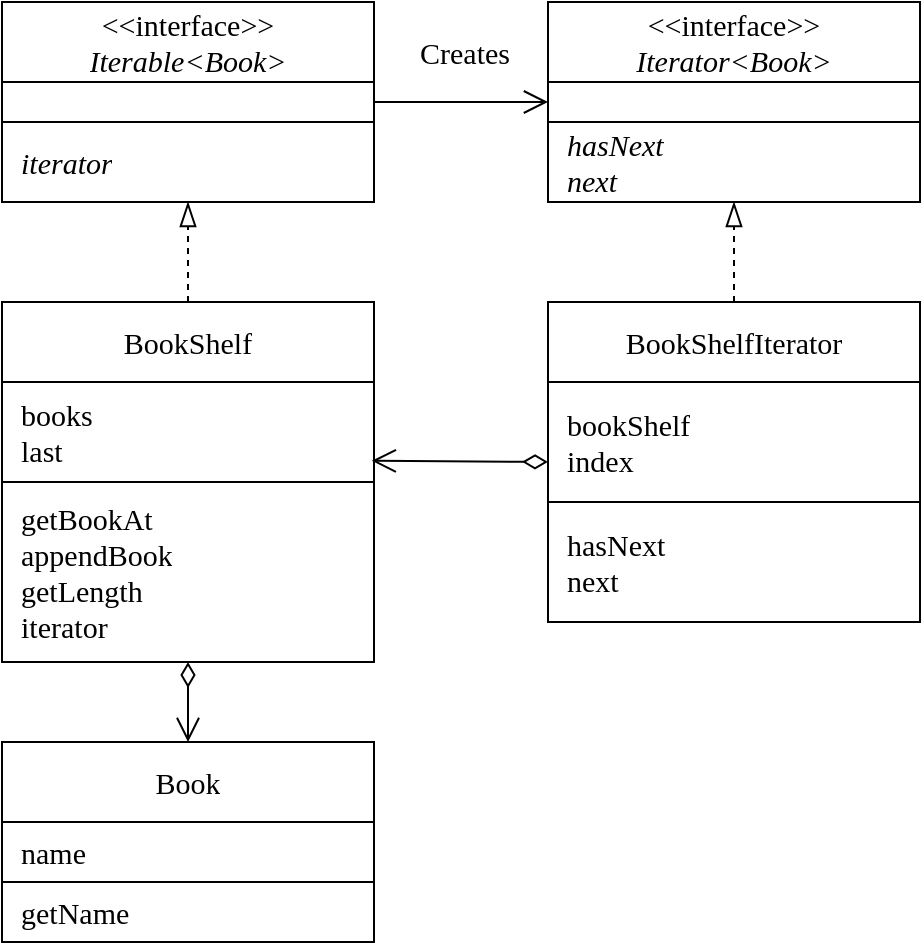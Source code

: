 <mxfile>
    <diagram id="r8NUwnlav2hCjAIgy-sD" name="Page-1">
        <mxGraphModel dx="743" dy="795" grid="0" gridSize="10" guides="1" tooltips="1" connect="1" arrows="1" fold="1" page="1" pageScale="1" pageWidth="827" pageHeight="1169" math="0" shadow="0">
            <root>
                <mxCell id="0"/>
                <mxCell id="1" parent="0"/>
                <mxCell id="16" style="edgeStyle=none;html=1;exitX=1;exitY=0.5;exitDx=0;exitDy=0;entryX=0;entryY=0.5;entryDx=0;entryDy=0;fontFamily=Georgia;fontSize=15;endArrow=open;endFill=0;rounded=0;endSize=10;startSize=10;" parent="1" source="2" target="12" edge="1">
                    <mxGeometry relative="1" as="geometry"/>
                </mxCell>
                <mxCell id="2" value="" style="shape=table;startSize=0;container=1;collapsible=0;childLayout=tableLayout;fontFamily=Georgia;fontSize=15;rounded=0;" parent="1" vertex="1">
                    <mxGeometry x="194" y="180" width="186" height="100" as="geometry"/>
                </mxCell>
                <mxCell id="3" value="" style="shape=tableRow;horizontal=0;startSize=0;swimlaneHead=0;swimlaneBody=0;top=0;left=0;bottom=0;right=0;collapsible=0;dropTarget=0;fillColor=none;points=[[0,0.5],[1,0.5]];portConstraint=eastwest;fontFamily=Georgia;fontSize=15;rounded=0;" parent="2" vertex="1">
                    <mxGeometry width="186" height="40" as="geometry"/>
                </mxCell>
                <mxCell id="4" value="&amp;lt;&amp;lt;interface&amp;gt;&amp;gt;&lt;br style=&quot;font-size: 15px;&quot;&gt;&lt;i style=&quot;font-size: 15px;&quot;&gt;Iterable&amp;lt;Book&amp;gt;&lt;/i&gt;" style="shape=partialRectangle;html=1;whiteSpace=wrap;connectable=0;overflow=hidden;fillColor=none;top=0;left=0;bottom=0;right=0;pointerEvents=1;fontFamily=Georgia;fontSize=15;rounded=0;" parent="3" vertex="1">
                    <mxGeometry width="186" height="40" as="geometry">
                        <mxRectangle width="186" height="40" as="alternateBounds"/>
                    </mxGeometry>
                </mxCell>
                <mxCell id="5" value="" style="shape=tableRow;horizontal=0;startSize=0;swimlaneHead=0;swimlaneBody=0;top=0;left=0;bottom=0;right=0;collapsible=0;dropTarget=0;fillColor=none;points=[[0,0.5],[1,0.5]];portConstraint=eastwest;fontFamily=Georgia;fontSize=15;rounded=0;" parent="2" vertex="1">
                    <mxGeometry y="40" width="186" height="20" as="geometry"/>
                </mxCell>
                <mxCell id="6" value="" style="shape=partialRectangle;html=1;whiteSpace=wrap;connectable=0;overflow=hidden;fillColor=none;top=0;left=0;bottom=0;right=0;pointerEvents=1;fontFamily=Georgia;fontSize=15;align=left;rounded=0;" parent="5" vertex="1">
                    <mxGeometry width="186" height="20" as="geometry">
                        <mxRectangle width="186" height="20" as="alternateBounds"/>
                    </mxGeometry>
                </mxCell>
                <mxCell id="7" value="" style="shape=tableRow;horizontal=0;startSize=0;swimlaneHead=0;swimlaneBody=0;top=0;left=0;bottom=0;right=0;collapsible=0;dropTarget=0;fillColor=none;points=[[0,0.5],[1,0.5]];portConstraint=eastwest;fontFamily=Georgia;fontSize=15;rounded=0;" parent="2" vertex="1">
                    <mxGeometry y="60" width="186" height="40" as="geometry"/>
                </mxCell>
                <mxCell id="8" value="&lt;i&gt;&amp;nbsp; iterator&lt;/i&gt;" style="shape=partialRectangle;html=1;whiteSpace=wrap;connectable=0;overflow=hidden;fillColor=none;top=0;left=0;bottom=0;right=0;pointerEvents=1;fontFamily=Georgia;align=left;fontSize=15;rounded=0;" parent="7" vertex="1">
                    <mxGeometry width="186" height="40" as="geometry">
                        <mxRectangle width="186" height="40" as="alternateBounds"/>
                    </mxGeometry>
                </mxCell>
                <mxCell id="9" value="" style="shape=table;startSize=0;container=1;collapsible=0;childLayout=tableLayout;fontFamily=Georgia;fontSize=15;rounded=0;" parent="1" vertex="1">
                    <mxGeometry x="467" y="180" width="186" height="100" as="geometry"/>
                </mxCell>
                <mxCell id="10" value="" style="shape=tableRow;horizontal=0;startSize=0;swimlaneHead=0;swimlaneBody=0;top=0;left=0;bottom=0;right=0;collapsible=0;dropTarget=0;fillColor=none;points=[[0,0.5],[1,0.5]];portConstraint=eastwest;fontFamily=Georgia;fontSize=15;rounded=0;" parent="9" vertex="1">
                    <mxGeometry width="186" height="40" as="geometry"/>
                </mxCell>
                <mxCell id="11" value="&amp;lt;&amp;lt;interface&amp;gt;&amp;gt;&lt;br style=&quot;font-size: 15px;&quot;&gt;&lt;i style=&quot;font-size: 15px;&quot;&gt;Iterator&amp;lt;Book&amp;gt;&lt;/i&gt;" style="shape=partialRectangle;html=1;whiteSpace=wrap;connectable=0;overflow=hidden;fillColor=none;top=0;left=0;bottom=0;right=0;pointerEvents=1;fontFamily=Georgia;fontSize=15;rounded=0;" parent="10" vertex="1">
                    <mxGeometry width="186" height="40" as="geometry">
                        <mxRectangle width="186" height="40" as="alternateBounds"/>
                    </mxGeometry>
                </mxCell>
                <mxCell id="12" value="" style="shape=tableRow;horizontal=0;startSize=0;swimlaneHead=0;swimlaneBody=0;top=0;left=0;bottom=0;right=0;collapsible=0;dropTarget=0;fillColor=none;points=[[0,0.5],[1,0.5]];portConstraint=eastwest;fontFamily=Georgia;fontSize=15;rounded=0;" parent="9" vertex="1">
                    <mxGeometry y="40" width="186" height="20" as="geometry"/>
                </mxCell>
                <mxCell id="13" value="" style="shape=partialRectangle;html=1;whiteSpace=wrap;connectable=0;overflow=hidden;fillColor=none;top=0;left=0;bottom=0;right=0;pointerEvents=1;fontFamily=Georgia;fontSize=15;align=left;rounded=0;" parent="12" vertex="1">
                    <mxGeometry width="186" height="20" as="geometry">
                        <mxRectangle width="186" height="20" as="alternateBounds"/>
                    </mxGeometry>
                </mxCell>
                <mxCell id="14" value="" style="shape=tableRow;horizontal=0;startSize=0;swimlaneHead=0;swimlaneBody=0;top=0;left=0;bottom=0;right=0;collapsible=0;dropTarget=0;fillColor=none;points=[[0,0.5],[1,0.5]];portConstraint=eastwest;fontFamily=Georgia;fontSize=15;rounded=0;" parent="9" vertex="1">
                    <mxGeometry y="60" width="186" height="40" as="geometry"/>
                </mxCell>
                <mxCell id="15" value="&lt;i&gt;&amp;nbsp; hasNext&lt;br&gt;&amp;nbsp; next&lt;br&gt;&lt;/i&gt;" style="shape=partialRectangle;html=1;whiteSpace=wrap;connectable=0;overflow=hidden;fillColor=none;top=0;left=0;bottom=0;right=0;pointerEvents=1;fontFamily=Georgia;align=left;fontSize=15;rounded=0;" parent="14" vertex="1">
                    <mxGeometry width="186" height="40" as="geometry">
                        <mxRectangle width="186" height="40" as="alternateBounds"/>
                    </mxGeometry>
                </mxCell>
                <mxCell id="17" value="Creates" style="text;html=1;align=center;verticalAlign=middle;resizable=0;points=[];autosize=1;strokeColor=none;fillColor=none;fontSize=15;fontFamily=Georgia;rounded=0;" parent="1" vertex="1">
                    <mxGeometry x="390" y="190" width="70" height="30" as="geometry"/>
                </mxCell>
                <mxCell id="40" style="edgeStyle=none;html=1;exitX=0.5;exitY=0;exitDx=0;exitDy=0;fontFamily=Georgia;fontSize=15;endArrow=blockThin;endFill=0;dashed=1;rounded=0;endSize=10;startSize=10;" parent="1" source="18" target="7" edge="1">
                    <mxGeometry relative="1" as="geometry"/>
                </mxCell>
                <mxCell id="18" value="" style="shape=table;startSize=0;container=1;collapsible=0;childLayout=tableLayout;fontFamily=Georgia;fontSize=15;rounded=0;" parent="1" vertex="1">
                    <mxGeometry x="194" y="330" width="186" height="180" as="geometry"/>
                </mxCell>
                <mxCell id="19" value="" style="shape=tableRow;horizontal=0;startSize=0;swimlaneHead=0;swimlaneBody=0;top=0;left=0;bottom=0;right=0;collapsible=0;dropTarget=0;fillColor=none;points=[[0,0.5],[1,0.5]];portConstraint=eastwest;fontFamily=Georgia;fontSize=15;rounded=0;" parent="18" vertex="1">
                    <mxGeometry width="186" height="40" as="geometry"/>
                </mxCell>
                <mxCell id="20" value="BookShelf" style="shape=partialRectangle;html=1;whiteSpace=wrap;connectable=0;overflow=hidden;fillColor=none;top=0;left=0;bottom=0;right=0;pointerEvents=1;fontFamily=Georgia;fontSize=15;rounded=0;" parent="19" vertex="1">
                    <mxGeometry width="186" height="40" as="geometry">
                        <mxRectangle width="186" height="40" as="alternateBounds"/>
                    </mxGeometry>
                </mxCell>
                <mxCell id="21" value="" style="shape=tableRow;horizontal=0;startSize=0;swimlaneHead=0;swimlaneBody=0;top=0;left=0;bottom=0;right=0;collapsible=0;dropTarget=0;fillColor=none;points=[[0,0.5],[1,0.5]];portConstraint=eastwest;fontFamily=Georgia;fontSize=15;rounded=0;" parent="18" vertex="1">
                    <mxGeometry y="40" width="186" height="50" as="geometry"/>
                </mxCell>
                <mxCell id="22" value="&amp;nbsp; books&lt;br&gt;&amp;nbsp; last" style="shape=partialRectangle;html=1;whiteSpace=wrap;connectable=0;overflow=hidden;fillColor=none;top=0;left=0;bottom=0;right=0;pointerEvents=1;fontFamily=Georgia;fontSize=15;align=left;rounded=0;" parent="21" vertex="1">
                    <mxGeometry width="186" height="50" as="geometry">
                        <mxRectangle width="186" height="50" as="alternateBounds"/>
                    </mxGeometry>
                </mxCell>
                <mxCell id="23" value="" style="shape=tableRow;horizontal=0;startSize=0;swimlaneHead=0;swimlaneBody=0;top=0;left=0;bottom=0;right=0;collapsible=0;dropTarget=0;fillColor=none;points=[[0,0.5],[1,0.5]];portConstraint=eastwest;fontFamily=Georgia;fontSize=15;rounded=0;" parent="18" vertex="1">
                    <mxGeometry y="90" width="186" height="90" as="geometry"/>
                </mxCell>
                <mxCell id="24" value="&amp;nbsp; getBookAt&lt;br&gt;&amp;nbsp; appendBook&lt;br&gt;&amp;nbsp; getLength&lt;br&gt;&amp;nbsp; iterator" style="shape=partialRectangle;html=1;whiteSpace=wrap;connectable=0;overflow=hidden;fillColor=none;top=0;left=0;bottom=0;right=0;pointerEvents=1;fontFamily=Georgia;align=left;fontSize=15;rounded=0;" parent="23" vertex="1">
                    <mxGeometry width="186" height="90" as="geometry">
                        <mxRectangle width="186" height="90" as="alternateBounds"/>
                    </mxGeometry>
                </mxCell>
                <mxCell id="42" style="edgeStyle=none;html=1;exitX=0;exitY=0.5;exitDx=0;exitDy=0;entryX=0.994;entryY=0.788;entryDx=0;entryDy=0;entryPerimeter=0;fontFamily=Georgia;fontSize=15;endArrow=open;endFill=0;startArrow=diamondThin;startFill=0;rounded=0;endSize=10;startSize=10;" parent="1" source="25" target="21" edge="1">
                    <mxGeometry relative="1" as="geometry"/>
                </mxCell>
                <mxCell id="25" value="" style="shape=table;startSize=0;container=1;collapsible=0;childLayout=tableLayout;fontFamily=Georgia;fontSize=15;rounded=0;" parent="1" vertex="1">
                    <mxGeometry x="467" y="330" width="186" height="160" as="geometry"/>
                </mxCell>
                <mxCell id="26" value="" style="shape=tableRow;horizontal=0;startSize=0;swimlaneHead=0;swimlaneBody=0;top=0;left=0;bottom=0;right=0;collapsible=0;dropTarget=0;fillColor=none;points=[[0,0.5],[1,0.5]];portConstraint=eastwest;fontFamily=Georgia;fontSize=15;rounded=0;" parent="25" vertex="1">
                    <mxGeometry width="186" height="40" as="geometry"/>
                </mxCell>
                <mxCell id="27" value="BookShelfIterator" style="shape=partialRectangle;html=1;whiteSpace=wrap;connectable=0;overflow=hidden;fillColor=none;top=0;left=0;bottom=0;right=0;pointerEvents=1;fontFamily=Georgia;fontSize=15;rounded=0;" parent="26" vertex="1">
                    <mxGeometry width="186" height="40" as="geometry">
                        <mxRectangle width="186" height="40" as="alternateBounds"/>
                    </mxGeometry>
                </mxCell>
                <mxCell id="28" value="" style="shape=tableRow;horizontal=0;startSize=0;swimlaneHead=0;swimlaneBody=0;top=0;left=0;bottom=0;right=0;collapsible=0;dropTarget=0;fillColor=none;points=[[0,0.5],[1,0.5]];portConstraint=eastwest;fontFamily=Georgia;fontSize=15;rounded=0;" parent="25" vertex="1">
                    <mxGeometry y="40" width="186" height="60" as="geometry"/>
                </mxCell>
                <mxCell id="29" value="&amp;nbsp; bookShelf&lt;br&gt;&amp;nbsp; index" style="shape=partialRectangle;html=1;whiteSpace=wrap;connectable=0;overflow=hidden;fillColor=none;top=0;left=0;bottom=0;right=0;pointerEvents=1;fontFamily=Georgia;fontSize=15;align=left;rounded=0;" parent="28" vertex="1">
                    <mxGeometry width="186" height="60" as="geometry">
                        <mxRectangle width="186" height="60" as="alternateBounds"/>
                    </mxGeometry>
                </mxCell>
                <mxCell id="30" value="" style="shape=tableRow;horizontal=0;startSize=0;swimlaneHead=0;swimlaneBody=0;top=0;left=0;bottom=0;right=0;collapsible=0;dropTarget=0;fillColor=none;points=[[0,0.5],[1,0.5]];portConstraint=eastwest;fontFamily=Georgia;fontSize=15;rounded=0;" parent="25" vertex="1">
                    <mxGeometry y="100" width="186" height="60" as="geometry"/>
                </mxCell>
                <mxCell id="31" value="&amp;nbsp; hasNext&lt;br&gt;&amp;nbsp; next" style="shape=partialRectangle;html=1;whiteSpace=wrap;connectable=0;overflow=hidden;fillColor=none;top=0;left=0;bottom=0;right=0;pointerEvents=1;fontFamily=Georgia;align=left;fontSize=15;rounded=0;" parent="30" vertex="1">
                    <mxGeometry width="186" height="60" as="geometry">
                        <mxRectangle width="186" height="60" as="alternateBounds"/>
                    </mxGeometry>
                </mxCell>
                <mxCell id="32" value="" style="shape=table;startSize=0;container=1;collapsible=0;childLayout=tableLayout;fontFamily=Georgia;fontSize=15;rounded=0;" parent="1" vertex="1">
                    <mxGeometry x="194" y="550" width="186" height="100" as="geometry"/>
                </mxCell>
                <mxCell id="33" value="" style="shape=tableRow;horizontal=0;startSize=0;swimlaneHead=0;swimlaneBody=0;top=0;left=0;bottom=0;right=0;collapsible=0;dropTarget=0;fillColor=none;points=[[0,0.5],[1,0.5]];portConstraint=eastwest;fontFamily=Georgia;fontSize=15;rounded=0;" parent="32" vertex="1">
                    <mxGeometry width="186" height="40" as="geometry"/>
                </mxCell>
                <mxCell id="34" value="Book" style="shape=partialRectangle;html=1;whiteSpace=wrap;connectable=0;overflow=hidden;fillColor=none;top=0;left=0;bottom=0;right=0;pointerEvents=1;fontFamily=Georgia;fontSize=15;rounded=0;" parent="33" vertex="1">
                    <mxGeometry width="186" height="40" as="geometry">
                        <mxRectangle width="186" height="40" as="alternateBounds"/>
                    </mxGeometry>
                </mxCell>
                <mxCell id="35" value="" style="shape=tableRow;horizontal=0;startSize=0;swimlaneHead=0;swimlaneBody=0;top=0;left=0;bottom=0;right=0;collapsible=0;dropTarget=0;fillColor=none;points=[[0,0.5],[1,0.5]];portConstraint=eastwest;fontFamily=Georgia;fontSize=15;rounded=0;" parent="32" vertex="1">
                    <mxGeometry y="40" width="186" height="30" as="geometry"/>
                </mxCell>
                <mxCell id="36" value="&amp;nbsp; name" style="shape=partialRectangle;html=1;whiteSpace=wrap;connectable=0;overflow=hidden;fillColor=none;top=0;left=0;bottom=0;right=0;pointerEvents=1;fontFamily=Georgia;fontSize=15;align=left;rounded=0;" parent="35" vertex="1">
                    <mxGeometry width="186" height="30" as="geometry">
                        <mxRectangle width="186" height="30" as="alternateBounds"/>
                    </mxGeometry>
                </mxCell>
                <mxCell id="37" value="" style="shape=tableRow;horizontal=0;startSize=0;swimlaneHead=0;swimlaneBody=0;top=0;left=0;bottom=0;right=0;collapsible=0;dropTarget=0;fillColor=none;points=[[0,0.5],[1,0.5]];portConstraint=eastwest;fontFamily=Georgia;fontSize=15;rounded=0;" parent="32" vertex="1">
                    <mxGeometry y="70" width="186" height="30" as="geometry"/>
                </mxCell>
                <mxCell id="38" value="&amp;nbsp; getName" style="shape=partialRectangle;html=1;whiteSpace=wrap;connectable=0;overflow=hidden;fillColor=none;top=0;left=0;bottom=0;right=0;pointerEvents=1;fontFamily=Georgia;align=left;fontSize=15;rounded=0;" parent="37" vertex="1">
                    <mxGeometry width="186" height="30" as="geometry">
                        <mxRectangle width="186" height="30" as="alternateBounds"/>
                    </mxGeometry>
                </mxCell>
                <mxCell id="41" style="edgeStyle=none;html=1;fontFamily=Georgia;fontSize=15;endArrow=blockThin;endFill=0;dashed=1;rounded=0;endSize=10;startSize=10;" parent="1" source="26" target="14" edge="1">
                    <mxGeometry relative="1" as="geometry">
                        <mxPoint x="612.62" y="380" as="sourcePoint"/>
                        <mxPoint x="612.62" y="270.0" as="targetPoint"/>
                    </mxGeometry>
                </mxCell>
                <mxCell id="43" style="edgeStyle=none;html=1;fontFamily=Georgia;fontSize=15;endArrow=open;endFill=0;startArrow=diamondThin;startFill=0;rounded=0;endSize=10;startSize=10;" parent="1" source="23" target="33" edge="1">
                    <mxGeometry relative="1" as="geometry">
                        <mxPoint x="471.12" y="560.6" as="sourcePoint"/>
                        <mxPoint x="290.004" y="560.0" as="targetPoint"/>
                    </mxGeometry>
                </mxCell>
            </root>
        </mxGraphModel>
    </diagram>
</mxfile>